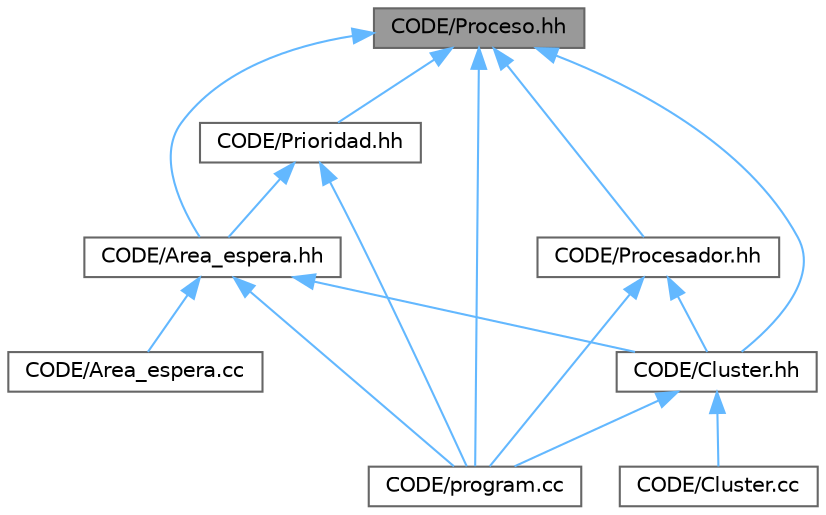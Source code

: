 digraph "CODE/Proceso.hh"
{
 // LATEX_PDF_SIZE
  bgcolor="transparent";
  edge [fontname=Helvetica,fontsize=10,labelfontname=Helvetica,labelfontsize=10];
  node [fontname=Helvetica,fontsize=10,shape=box,height=0.2,width=0.4];
  Node1 [id="Node000001",label="CODE/Proceso.hh",height=0.2,width=0.4,color="gray40", fillcolor="grey60", style="filled", fontcolor="black",tooltip="Especificación de la clase Proceso."];
  Node1 -> Node2 [id="edge15_Node000001_Node000002",dir="back",color="steelblue1",style="solid",tooltip=" "];
  Node2 [id="Node000002",label="CODE/Area_espera.hh",height=0.2,width=0.4,color="grey40", fillcolor="white", style="filled",URL="$Area__espera_8hh.html",tooltip="Especificación de la clase Area_Espera."];
  Node2 -> Node3 [id="edge16_Node000002_Node000003",dir="back",color="steelblue1",style="solid",tooltip=" "];
  Node3 [id="Node000003",label="CODE/Area_espera.cc",height=0.2,width=0.4,color="grey40", fillcolor="white", style="filled",URL="$Area__espera_8cc.html",tooltip="Implementación area de espera."];
  Node2 -> Node4 [id="edge17_Node000002_Node000004",dir="back",color="steelblue1",style="solid",tooltip=" "];
  Node4 [id="Node000004",label="CODE/Cluster.hh",height=0.2,width=0.4,color="grey40", fillcolor="white", style="filled",URL="$Cluster_8hh.html",tooltip="Especificación de la clase Cluster."];
  Node4 -> Node5 [id="edge18_Node000004_Node000005",dir="back",color="steelblue1",style="solid",tooltip=" "];
  Node5 [id="Node000005",label="CODE/Cluster.cc",height=0.2,width=0.4,color="grey40", fillcolor="white", style="filled",URL="$Cluster_8cc.html",tooltip="Implementación de la clase Area_espera."];
  Node4 -> Node6 [id="edge19_Node000004_Node000006",dir="back",color="steelblue1",style="solid",tooltip=" "];
  Node6 [id="Node000006",label="CODE/program.cc",height=0.2,width=0.4,color="grey40", fillcolor="white", style="filled",URL="$program_8cc.html",tooltip="Programa principal."];
  Node2 -> Node6 [id="edge20_Node000002_Node000006",dir="back",color="steelblue1",style="solid",tooltip=" "];
  Node1 -> Node4 [id="edge21_Node000001_Node000004",dir="back",color="steelblue1",style="solid",tooltip=" "];
  Node1 -> Node7 [id="edge22_Node000001_Node000007",dir="back",color="steelblue1",style="solid",tooltip=" "];
  Node7 [id="Node000007",label="CODE/Prioridad.hh",height=0.2,width=0.4,color="grey40", fillcolor="white", style="filled",URL="$Prioridad_8hh.html",tooltip="Especificación de la clase Prioridad."];
  Node7 -> Node2 [id="edge23_Node000007_Node000002",dir="back",color="steelblue1",style="solid",tooltip=" "];
  Node7 -> Node6 [id="edge24_Node000007_Node000006",dir="back",color="steelblue1",style="solid",tooltip=" "];
  Node1 -> Node8 [id="edge25_Node000001_Node000008",dir="back",color="steelblue1",style="solid",tooltip=" "];
  Node8 [id="Node000008",label="CODE/Procesador.hh",height=0.2,width=0.4,color="grey40", fillcolor="white", style="filled",URL="$Procesador_8hh.html",tooltip="Especificación de la clase Procesador."];
  Node8 -> Node4 [id="edge26_Node000008_Node000004",dir="back",color="steelblue1",style="solid",tooltip=" "];
  Node8 -> Node6 [id="edge27_Node000008_Node000006",dir="back",color="steelblue1",style="solid",tooltip=" "];
  Node1 -> Node6 [id="edge28_Node000001_Node000006",dir="back",color="steelblue1",style="solid",tooltip=" "];
}
